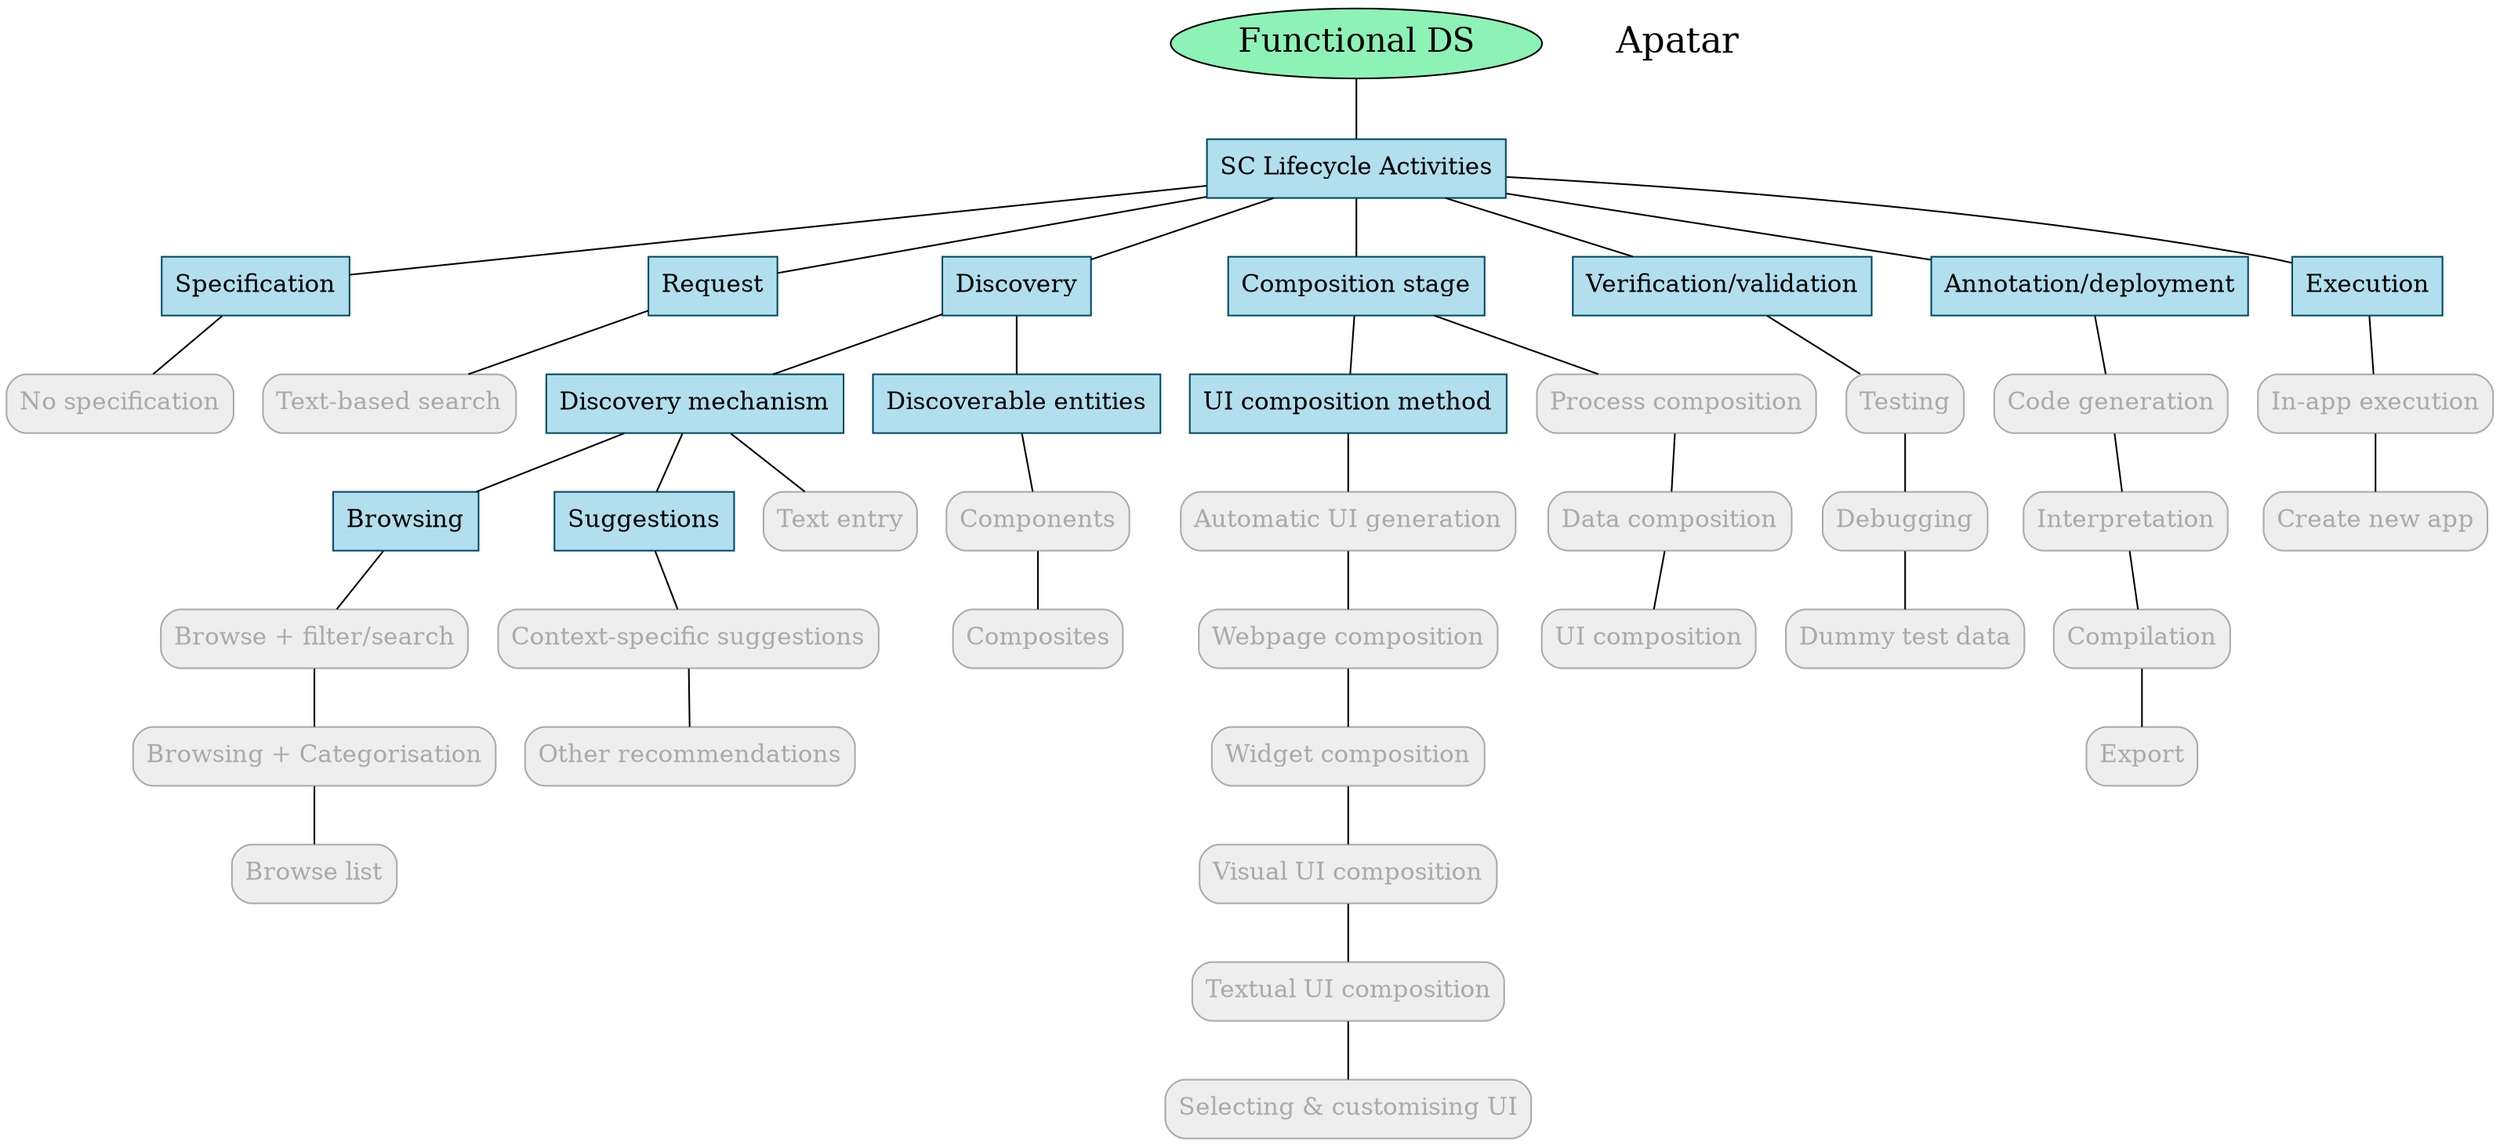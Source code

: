 digraph output {node [color="047b35",fillcolor="#8df2b6",style=filled fontsize="20"];
"Functional DS"node [color="#FFFFFF",fillcolor="#FFFFFF",style=filled, fontcolor="#000000" fontsize="22"]; 
 "Apatar" 



node[shape=box,color="#004a63",fillcolor=lightblue2,style=filled fontsize="15"];
"SC Lifecycle Activities","Specification","Request","Discovery","Discovery mechanism","Discoverable entities","Composition stage","UI composition method","Verification/validation","Annotation/deployment","Execution","Browsing","Suggestions"

node [color="#222222", style="rounded,filled", shape=rect, fontcolor="#000000", fillcolor="#CCCCCC"];


node [color="#AAAAAA", style="rounded,filled", shape=rect, fontcolor="#AAAAAA", fillcolor="#EEEEEE"];
"Text-based search","Browse + filter/search","Browsing + Categorisation","Components","Composites","Process composition","Data composition","Automatic UI generation","Webpage composition","Widget composition","Visual UI composition","Textual UI composition","Testing","Debugging","Code generation","Interpretation","Compilation","Export","No specification","In-app execution","Create new app","Dummy test data","Browse list","Context-specific suggestions","Other recommendations","Text entry","Selecting & customising UI","UI composition"



"Functional DS"->"SC Lifecycle Activities" [arrowhead=none]
"SC Lifecycle Activities"->"Specification" [arrowhead=none]
"SC Lifecycle Activities"->"Request" [arrowhead=none]
"SC Lifecycle Activities"->"Discovery" [arrowhead=none]
"Discovery"->"Discovery mechanism" [arrowhead=none]
"Discovery"->"Discoverable entities" [arrowhead=none]
"SC Lifecycle Activities"->"Composition stage" [arrowhead=none]
"Composition stage"->"UI composition method" [arrowhead=none]
"SC Lifecycle Activities"->"Verification/validation" [arrowhead=none]
"SC Lifecycle Activities"->"Annotation/deployment" [arrowhead=none]
"SC Lifecycle Activities"->"Execution" [arrowhead=none]
"Discovery mechanism"->"Browsing" [arrowhead=none]
"Discovery mechanism"->"Suggestions" [arrowhead=none]
"Request"->"Text-based search" [arrowhead=none]
"Browsing"->"Browse + filter/search"->"Browsing + Categorisation"->"Browse list" [arrowhead=none]
"Discoverable entities"->"Components"->"Composites" [arrowhead=none]
"Composition stage"->"Process composition"->"Data composition"->"UI composition" [arrowhead=none]
"UI composition method"->"Automatic UI generation"->"Webpage composition"->"Widget composition"->"Visual UI composition"->"Textual UI composition"->"Selecting & customising UI" [arrowhead=none]
"Verification/validation"->"Testing"->"Debugging"->"Dummy test data" [arrowhead=none]
"Annotation/deployment"->"Code generation"->"Interpretation"->"Compilation"->"Export" [arrowhead=none]
"Specification"->"No specification" [arrowhead=none]
"Execution"->"In-app execution"->"Create new app" [arrowhead=none]
"Suggestions"->"Context-specific suggestions"->"Other recommendations" [arrowhead=none]
"Discovery mechanism"->"Text entry" [arrowhead=none]}